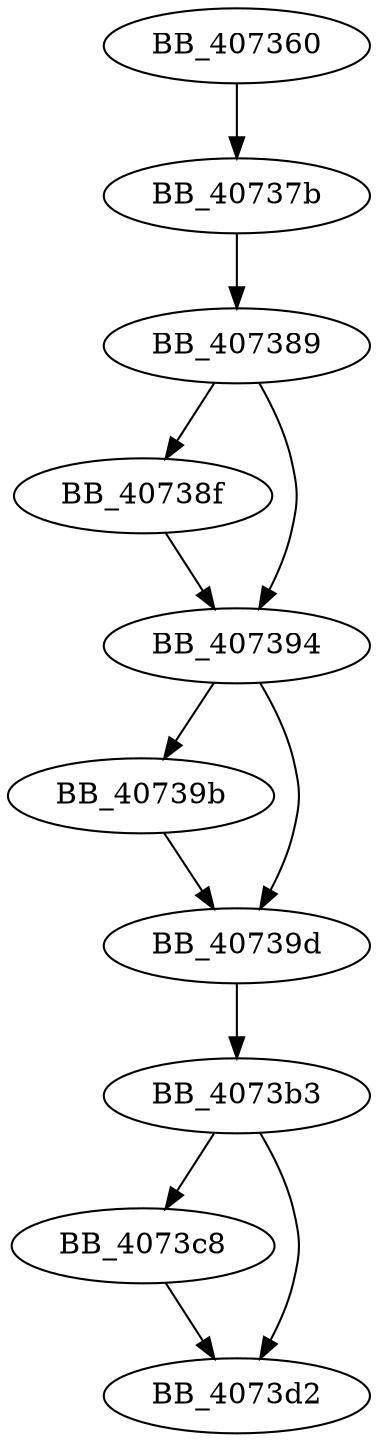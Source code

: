DiGraph sub_407360{
BB_407360->BB_40737b
BB_40737b->BB_407389
BB_407389->BB_40738f
BB_407389->BB_407394
BB_40738f->BB_407394
BB_407394->BB_40739b
BB_407394->BB_40739d
BB_40739b->BB_40739d
BB_40739d->BB_4073b3
BB_4073b3->BB_4073c8
BB_4073b3->BB_4073d2
BB_4073c8->BB_4073d2
}
